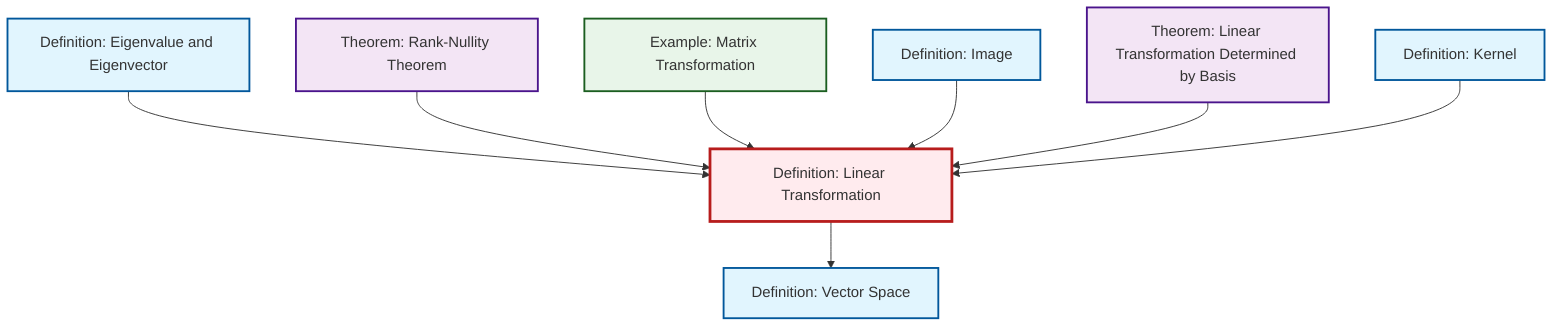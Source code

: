 graph TD
    classDef definition fill:#e1f5fe,stroke:#01579b,stroke-width:2px
    classDef theorem fill:#f3e5f5,stroke:#4a148c,stroke-width:2px
    classDef axiom fill:#fff3e0,stroke:#e65100,stroke-width:2px
    classDef example fill:#e8f5e9,stroke:#1b5e20,stroke-width:2px
    classDef current fill:#ffebee,stroke:#b71c1c,stroke-width:3px
    thm-linear-transformation-basis["Theorem: Linear Transformation Determined by Basis"]:::theorem
    def-vector-space["Definition: Vector Space"]:::definition
    thm-rank-nullity["Theorem: Rank-Nullity Theorem"]:::theorem
    def-image["Definition: Image"]:::definition
    def-eigenvalue-eigenvector["Definition: Eigenvalue and Eigenvector"]:::definition
    def-linear-transformation["Definition: Linear Transformation"]:::definition
    ex-matrix-transformation["Example: Matrix Transformation"]:::example
    def-kernel["Definition: Kernel"]:::definition
    def-eigenvalue-eigenvector --> def-linear-transformation
    def-linear-transformation --> def-vector-space
    thm-rank-nullity --> def-linear-transformation
    ex-matrix-transformation --> def-linear-transformation
    def-image --> def-linear-transformation
    thm-linear-transformation-basis --> def-linear-transformation
    def-kernel --> def-linear-transformation
    class def-linear-transformation current